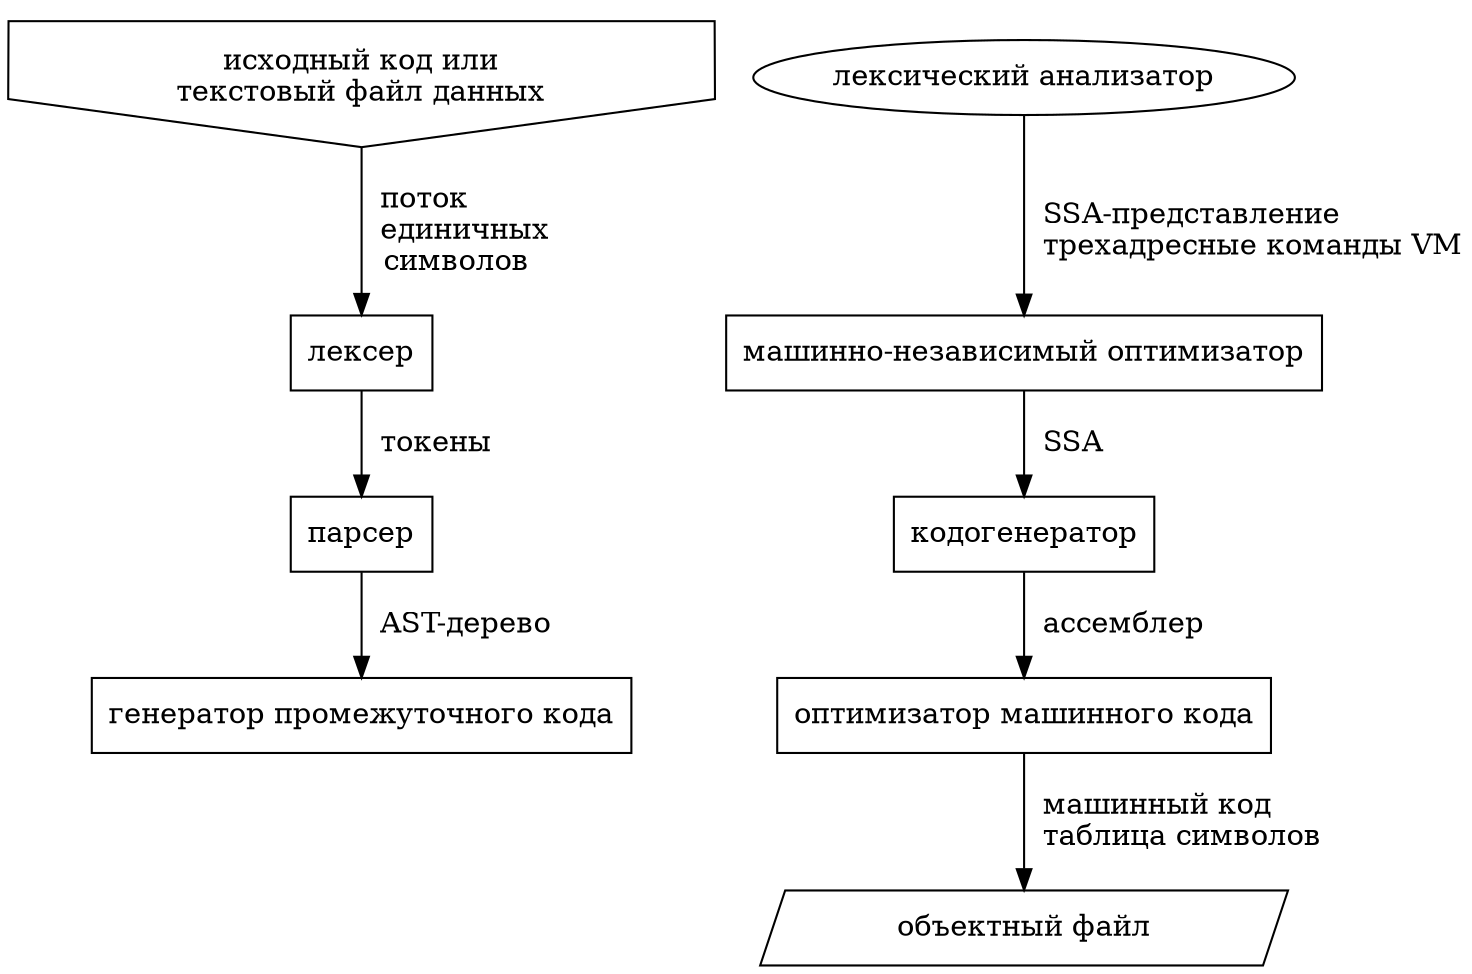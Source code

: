 digraph {

subgraph frontend {

shape=box;

label="лексический анализатор"; shape=box; style=filled; color=blue;

"исходный код или\nтекстовый файл данных" [shape=invhouse];
"лексер" [shape=box];
"парсер" [shape=box];
"генератор промежуточного кода" [shape=box];

"исходный код или\nтекстовый файл данных" -> "лексер"
[label="  поток\l  единичных\lсимволов"];
 "лексер" -> "парсер" [label="  токены"];
 "парсер" -> "генератор промежуточного кода" [label="  AST-дерево"];
 
}

subgraph backend {

"машинно-независимый оптимизатор" [shape=box];
"кодогенератор" [shape=box];
"оптимизатор машинного кода" [shape=box];
"объектный файл" [shape=polygon,sides=4,skew=.1];

 "лексический анализатор" -> "машинно-независимый оптимизатор"
 [label="  SSA-представление\l  трехадресные команды VM"];
 "машинно-независимый оптимизатор" -> "кодогенератор" [label="  SSA"];
 "кодогенератор" -> "оптимизатор машинного кода"[label="  ассемблер"];
 "оптимизатор машинного кода" -> "объектный файл"
 [label="  машинный код\l  таблица символов"];
 
}

}
